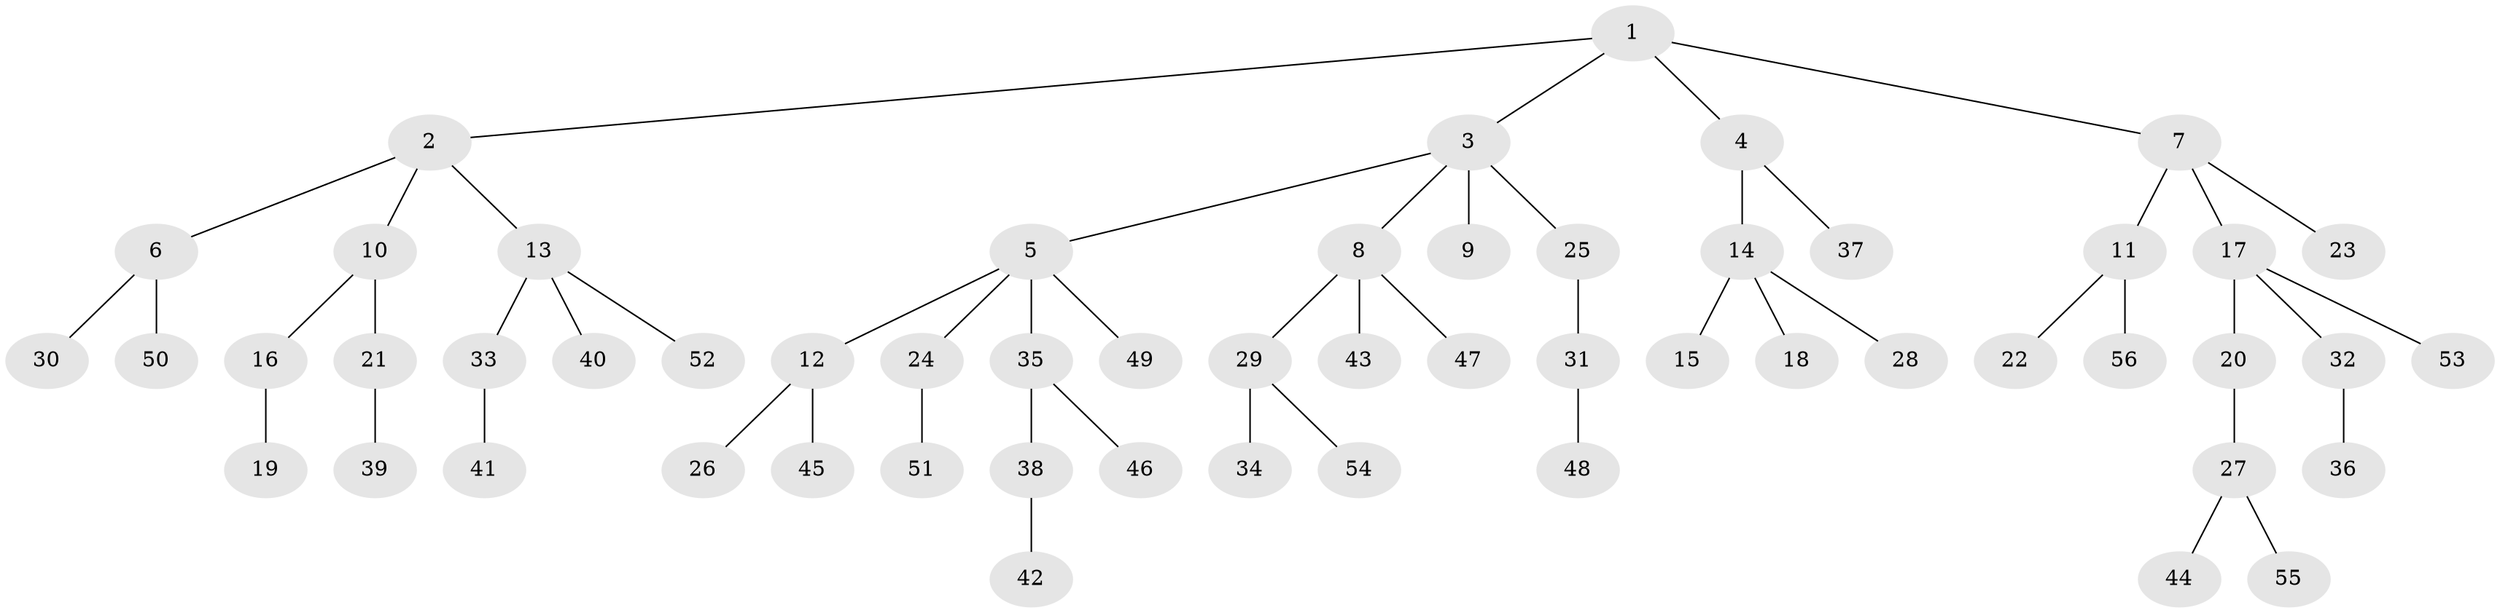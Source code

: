 // Generated by graph-tools (version 1.1) at 2025/02/03/09/25 03:02:21]
// undirected, 56 vertices, 55 edges
graph export_dot {
graph [start="1"]
  node [color=gray90,style=filled];
  1;
  2;
  3;
  4;
  5;
  6;
  7;
  8;
  9;
  10;
  11;
  12;
  13;
  14;
  15;
  16;
  17;
  18;
  19;
  20;
  21;
  22;
  23;
  24;
  25;
  26;
  27;
  28;
  29;
  30;
  31;
  32;
  33;
  34;
  35;
  36;
  37;
  38;
  39;
  40;
  41;
  42;
  43;
  44;
  45;
  46;
  47;
  48;
  49;
  50;
  51;
  52;
  53;
  54;
  55;
  56;
  1 -- 2;
  1 -- 3;
  1 -- 4;
  1 -- 7;
  2 -- 6;
  2 -- 10;
  2 -- 13;
  3 -- 5;
  3 -- 8;
  3 -- 9;
  3 -- 25;
  4 -- 14;
  4 -- 37;
  5 -- 12;
  5 -- 24;
  5 -- 35;
  5 -- 49;
  6 -- 30;
  6 -- 50;
  7 -- 11;
  7 -- 17;
  7 -- 23;
  8 -- 29;
  8 -- 43;
  8 -- 47;
  10 -- 16;
  10 -- 21;
  11 -- 22;
  11 -- 56;
  12 -- 26;
  12 -- 45;
  13 -- 33;
  13 -- 40;
  13 -- 52;
  14 -- 15;
  14 -- 18;
  14 -- 28;
  16 -- 19;
  17 -- 20;
  17 -- 32;
  17 -- 53;
  20 -- 27;
  21 -- 39;
  24 -- 51;
  25 -- 31;
  27 -- 44;
  27 -- 55;
  29 -- 34;
  29 -- 54;
  31 -- 48;
  32 -- 36;
  33 -- 41;
  35 -- 38;
  35 -- 46;
  38 -- 42;
}
